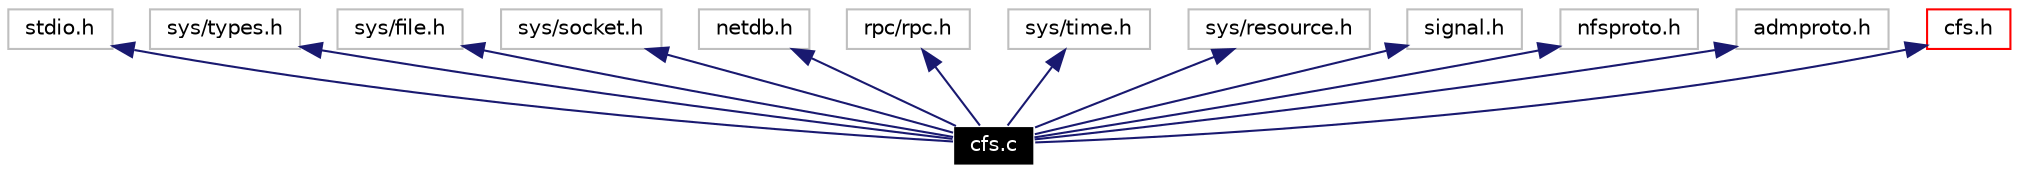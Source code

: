 digraph G
{
  edge [fontname="Helvetica",fontsize=10,labelfontname="Helvetica",labelfontsize=10];
  node [fontname="Helvetica",fontsize=10,shape=record];
  Node51 [label="cfs.c",height=0.2,width=0.4,color="white", fillcolor="black", style="filled" fontcolor="white"];
  Node52 -> Node51 [dir=back,color="midnightblue",fontsize=10,style="solid",fontname="Helvetica"];
  Node52 [label="stdio.h",height=0.2,width=0.4,color="grey75"];
  Node53 -> Node51 [dir=back,color="midnightblue",fontsize=10,style="solid",fontname="Helvetica"];
  Node53 [label="sys/types.h",height=0.2,width=0.4,color="grey75"];
  Node54 -> Node51 [dir=back,color="midnightblue",fontsize=10,style="solid",fontname="Helvetica"];
  Node54 [label="sys/file.h",height=0.2,width=0.4,color="grey75"];
  Node55 -> Node51 [dir=back,color="midnightblue",fontsize=10,style="solid",fontname="Helvetica"];
  Node55 [label="sys/socket.h",height=0.2,width=0.4,color="grey75"];
  Node56 -> Node51 [dir=back,color="midnightblue",fontsize=10,style="solid",fontname="Helvetica"];
  Node56 [label="netdb.h",height=0.2,width=0.4,color="grey75"];
  Node57 -> Node51 [dir=back,color="midnightblue",fontsize=10,style="solid",fontname="Helvetica"];
  Node57 [label="rpc/rpc.h",height=0.2,width=0.4,color="grey75"];
  Node58 -> Node51 [dir=back,color="midnightblue",fontsize=10,style="solid",fontname="Helvetica"];
  Node58 [label="sys/time.h",height=0.2,width=0.4,color="grey75"];
  Node59 -> Node51 [dir=back,color="midnightblue",fontsize=10,style="solid",fontname="Helvetica"];
  Node59 [label="sys/resource.h",height=0.2,width=0.4,color="grey75"];
  Node60 -> Node51 [dir=back,color="midnightblue",fontsize=10,style="solid",fontname="Helvetica"];
  Node60 [label="signal.h",height=0.2,width=0.4,color="grey75"];
  Node61 -> Node51 [dir=back,color="midnightblue",fontsize=10,style="solid",fontname="Helvetica"];
  Node61 [label="nfsproto.h",height=0.2,width=0.4,color="grey75"];
  Node62 -> Node51 [dir=back,color="midnightblue",fontsize=10,style="solid",fontname="Helvetica"];
  Node62 [label="admproto.h",height=0.2,width=0.4,color="grey75"];
  Node63 -> Node51 [dir=back,color="midnightblue",fontsize=10,style="solid",fontname="Helvetica"];
  Node63 [label="cfs.h",height=0.2,width=0.4,color="red",URL="$cfs_8h.html"];
}
